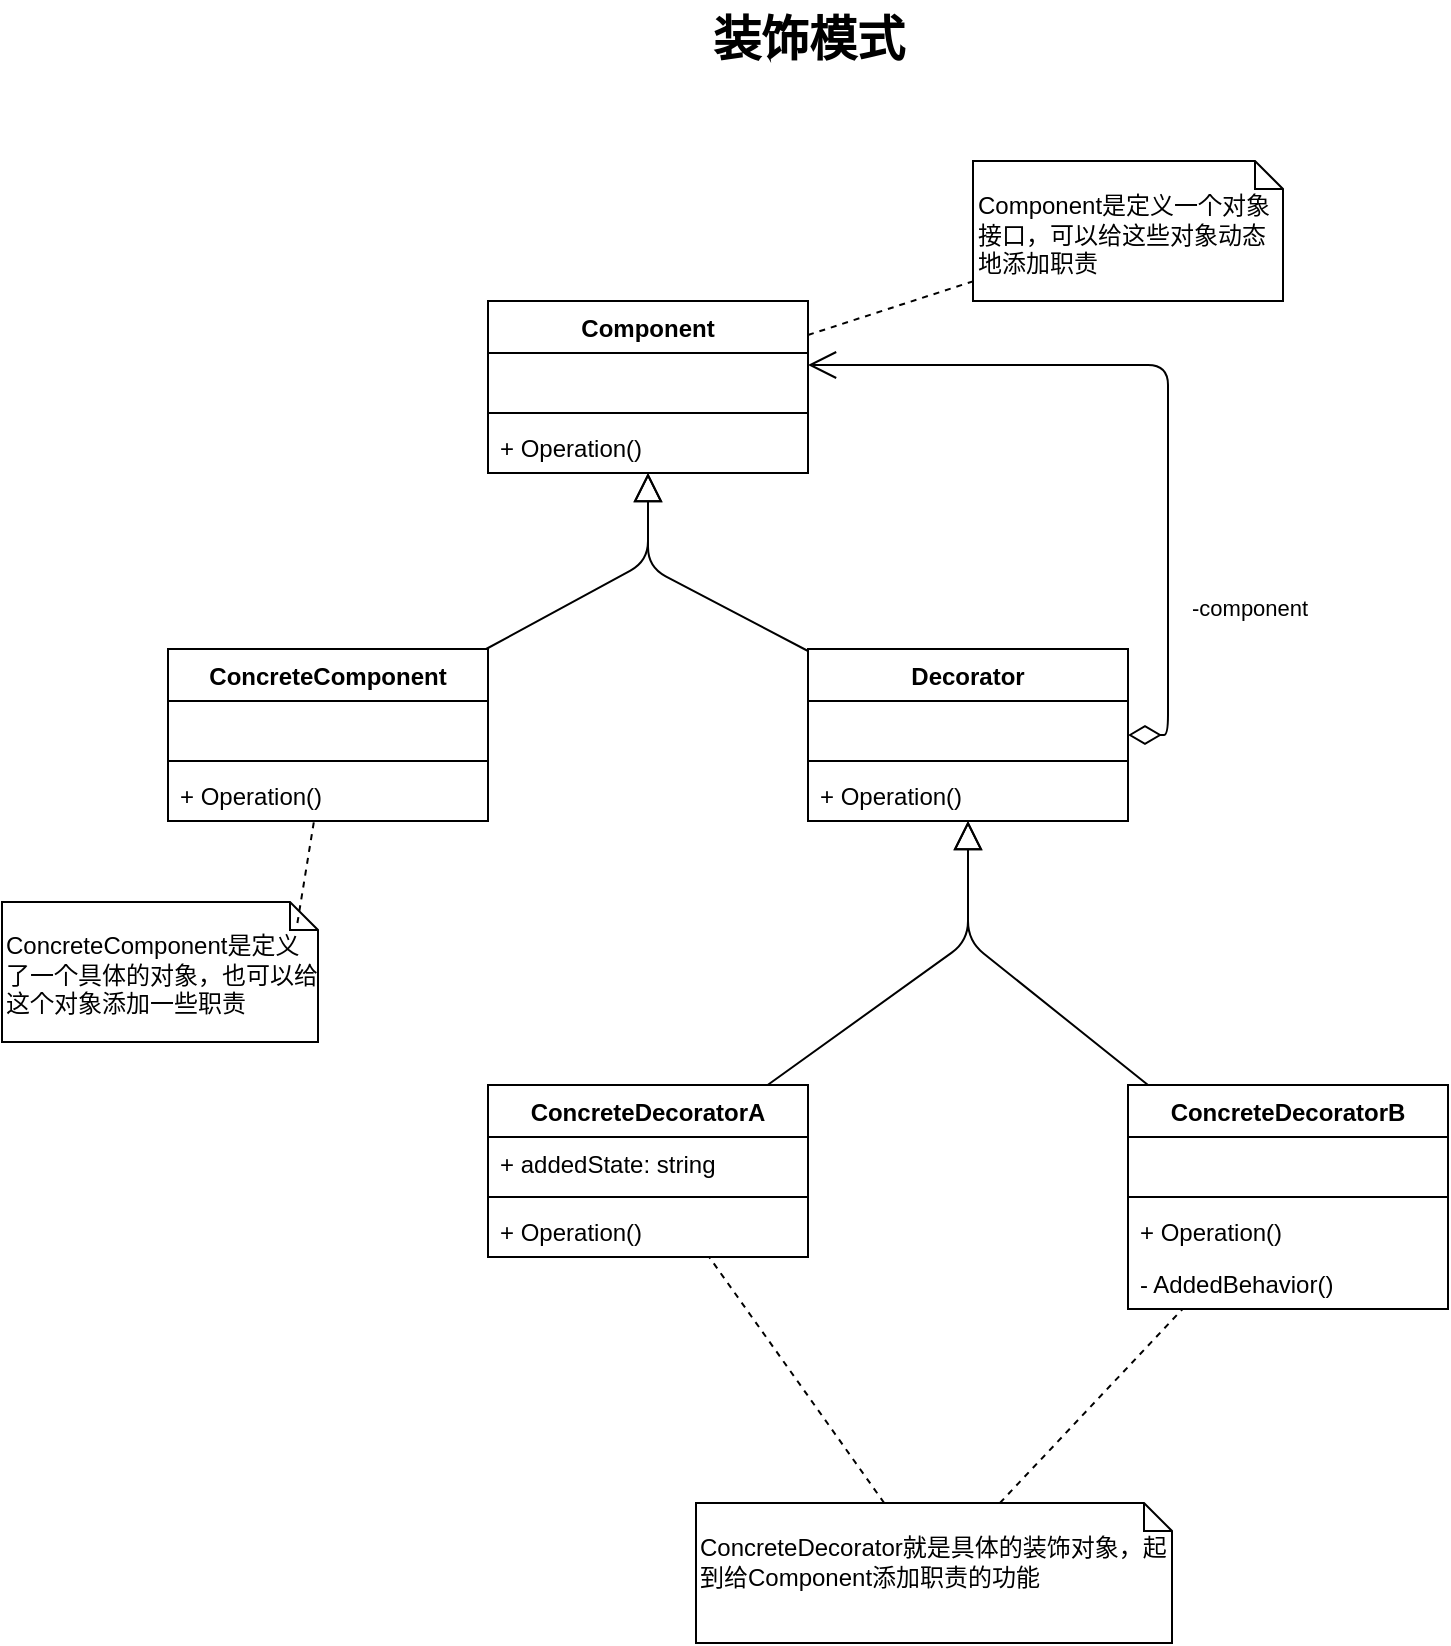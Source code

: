 <mxfile version="12.3.5" type="github" pages="1">
  <diagram id="3p9w9Ny4yj23CW0Ytpa5" name="第 1 页">
    <mxGraphModel dx="1340" dy="762" grid="0" gridSize="10" guides="1" tooltips="1" connect="1" arrows="1" fold="1" page="1" pageScale="1" pageWidth="827" pageHeight="1169" math="0" shadow="0">
      <root>
        <mxCell id="0"/>
        <mxCell id="1" parent="0"/>
        <mxCell id="3VBYJbqzoU_FGQFjVk4K-1" value="Component" style="swimlane;fontStyle=1;align=center;verticalAlign=top;childLayout=stackLayout;horizontal=1;startSize=26;horizontalStack=0;resizeParent=1;resizeParentMax=0;resizeLast=0;collapsible=1;marginBottom=0;" vertex="1" parent="1">
          <mxGeometry x="253" y="202.5" width="160" height="86" as="geometry"/>
        </mxCell>
        <mxCell id="3VBYJbqzoU_FGQFjVk4K-2" value=" " style="text;strokeColor=none;fillColor=none;align=left;verticalAlign=top;spacingLeft=4;spacingRight=4;overflow=hidden;rotatable=0;points=[[0,0.5],[1,0.5]];portConstraint=eastwest;" vertex="1" parent="3VBYJbqzoU_FGQFjVk4K-1">
          <mxGeometry y="26" width="160" height="26" as="geometry"/>
        </mxCell>
        <mxCell id="3VBYJbqzoU_FGQFjVk4K-3" value="" style="line;strokeWidth=1;fillColor=none;align=left;verticalAlign=middle;spacingTop=-1;spacingLeft=3;spacingRight=3;rotatable=0;labelPosition=right;points=[];portConstraint=eastwest;" vertex="1" parent="3VBYJbqzoU_FGQFjVk4K-1">
          <mxGeometry y="52" width="160" height="8" as="geometry"/>
        </mxCell>
        <mxCell id="3VBYJbqzoU_FGQFjVk4K-4" value="+ Operation()" style="text;strokeColor=none;fillColor=none;align=left;verticalAlign=top;spacingLeft=4;spacingRight=4;overflow=hidden;rotatable=0;points=[[0,0.5],[1,0.5]];portConstraint=eastwest;" vertex="1" parent="3VBYJbqzoU_FGQFjVk4K-1">
          <mxGeometry y="60" width="160" height="26" as="geometry"/>
        </mxCell>
        <mxCell id="3VBYJbqzoU_FGQFjVk4K-5" value="&lt;br&gt;Component是定义一个对象接口，可以给这些对象动态地添加职责" style="shape=note;whiteSpace=wrap;html=1;size=14;verticalAlign=top;align=left;spacingTop=-6;" vertex="1" parent="1">
          <mxGeometry x="495.5" y="132.5" width="155" height="70" as="geometry"/>
        </mxCell>
        <mxCell id="3VBYJbqzoU_FGQFjVk4K-6" value="" style="endArrow=none;dashed=1;html=1;" edge="1" parent="1" source="3VBYJbqzoU_FGQFjVk4K-1" target="3VBYJbqzoU_FGQFjVk4K-5">
          <mxGeometry width="50" height="50" relative="1" as="geometry">
            <mxPoint x="450" y="211.5" as="sourcePoint"/>
            <mxPoint x="500" y="161.5" as="targetPoint"/>
          </mxGeometry>
        </mxCell>
        <mxCell id="3VBYJbqzoU_FGQFjVk4K-7" value="ConcreteComponent" style="swimlane;fontStyle=1;align=center;verticalAlign=top;childLayout=stackLayout;horizontal=1;startSize=26;horizontalStack=0;resizeParent=1;resizeParentMax=0;resizeLast=0;collapsible=1;marginBottom=0;" vertex="1" parent="1">
          <mxGeometry x="93" y="376.5" width="160" height="86" as="geometry"/>
        </mxCell>
        <mxCell id="3VBYJbqzoU_FGQFjVk4K-8" value=" " style="text;strokeColor=none;fillColor=none;align=left;verticalAlign=top;spacingLeft=4;spacingRight=4;overflow=hidden;rotatable=0;points=[[0,0.5],[1,0.5]];portConstraint=eastwest;" vertex="1" parent="3VBYJbqzoU_FGQFjVk4K-7">
          <mxGeometry y="26" width="160" height="26" as="geometry"/>
        </mxCell>
        <mxCell id="3VBYJbqzoU_FGQFjVk4K-9" value="" style="line;strokeWidth=1;fillColor=none;align=left;verticalAlign=middle;spacingTop=-1;spacingLeft=3;spacingRight=3;rotatable=0;labelPosition=right;points=[];portConstraint=eastwest;" vertex="1" parent="3VBYJbqzoU_FGQFjVk4K-7">
          <mxGeometry y="52" width="160" height="8" as="geometry"/>
        </mxCell>
        <mxCell id="3VBYJbqzoU_FGQFjVk4K-10" value="+ Operation()" style="text;strokeColor=none;fillColor=none;align=left;verticalAlign=top;spacingLeft=4;spacingRight=4;overflow=hidden;rotatable=0;points=[[0,0.5],[1,0.5]];portConstraint=eastwest;" vertex="1" parent="3VBYJbqzoU_FGQFjVk4K-7">
          <mxGeometry y="60" width="160" height="26" as="geometry"/>
        </mxCell>
        <mxCell id="3VBYJbqzoU_FGQFjVk4K-11" value="Decorator" style="swimlane;fontStyle=1;align=center;verticalAlign=top;childLayout=stackLayout;horizontal=1;startSize=26;horizontalStack=0;resizeParent=1;resizeParentMax=0;resizeLast=0;collapsible=1;marginBottom=0;" vertex="1" parent="1">
          <mxGeometry x="413" y="376.5" width="160" height="86" as="geometry"/>
        </mxCell>
        <mxCell id="3VBYJbqzoU_FGQFjVk4K-12" value=" " style="text;strokeColor=none;fillColor=none;align=left;verticalAlign=top;spacingLeft=4;spacingRight=4;overflow=hidden;rotatable=0;points=[[0,0.5],[1,0.5]];portConstraint=eastwest;" vertex="1" parent="3VBYJbqzoU_FGQFjVk4K-11">
          <mxGeometry y="26" width="160" height="26" as="geometry"/>
        </mxCell>
        <mxCell id="3VBYJbqzoU_FGQFjVk4K-13" value="" style="line;strokeWidth=1;fillColor=none;align=left;verticalAlign=middle;spacingTop=-1;spacingLeft=3;spacingRight=3;rotatable=0;labelPosition=right;points=[];portConstraint=eastwest;" vertex="1" parent="3VBYJbqzoU_FGQFjVk4K-11">
          <mxGeometry y="52" width="160" height="8" as="geometry"/>
        </mxCell>
        <mxCell id="3VBYJbqzoU_FGQFjVk4K-14" value="+ Operation()" style="text;strokeColor=none;fillColor=none;align=left;verticalAlign=top;spacingLeft=4;spacingRight=4;overflow=hidden;rotatable=0;points=[[0,0.5],[1,0.5]];portConstraint=eastwest;" vertex="1" parent="3VBYJbqzoU_FGQFjVk4K-11">
          <mxGeometry y="60" width="160" height="26" as="geometry"/>
        </mxCell>
        <mxCell id="3VBYJbqzoU_FGQFjVk4K-15" value="-component" style="endArrow=open;html=1;endSize=12;startArrow=diamondThin;startSize=14;startFill=0;edgeStyle=orthogonalEdgeStyle;align=left;verticalAlign=bottom;" edge="1" parent="1" source="3VBYJbqzoU_FGQFjVk4K-11" target="3VBYJbqzoU_FGQFjVk4K-1">
          <mxGeometry x="-0.61" y="-10" relative="1" as="geometry">
            <mxPoint x="525" y="540.5" as="sourcePoint"/>
            <mxPoint x="685" y="540.5" as="targetPoint"/>
            <Array as="points">
              <mxPoint x="593" y="419.5"/>
              <mxPoint x="593" y="234.5"/>
            </Array>
            <mxPoint as="offset"/>
          </mxGeometry>
        </mxCell>
        <mxCell id="3VBYJbqzoU_FGQFjVk4K-18" value="" style="endArrow=block;endFill=0;endSize=12;html=1;" edge="1" parent="1" source="3VBYJbqzoU_FGQFjVk4K-7" target="3VBYJbqzoU_FGQFjVk4K-1">
          <mxGeometry width="160" relative="1" as="geometry">
            <mxPoint x="143" y="339.5" as="sourcePoint"/>
            <mxPoint x="303" y="339.5" as="targetPoint"/>
            <Array as="points">
              <mxPoint x="333" y="332.5"/>
            </Array>
          </mxGeometry>
        </mxCell>
        <mxCell id="3VBYJbqzoU_FGQFjVk4K-19" value="" style="endArrow=block;endFill=0;endSize=12;html=1;" edge="1" parent="1" source="3VBYJbqzoU_FGQFjVk4K-11" target="3VBYJbqzoU_FGQFjVk4K-1">
          <mxGeometry width="160" relative="1" as="geometry">
            <mxPoint x="262.08" y="386.5" as="sourcePoint"/>
            <mxPoint x="343" y="287.5" as="targetPoint"/>
            <Array as="points">
              <mxPoint x="333" y="335.5"/>
            </Array>
          </mxGeometry>
        </mxCell>
        <mxCell id="3VBYJbqzoU_FGQFjVk4K-20" value="ConcreteDecoratorA" style="swimlane;fontStyle=1;align=center;verticalAlign=top;childLayout=stackLayout;horizontal=1;startSize=26;horizontalStack=0;resizeParent=1;resizeParentMax=0;resizeLast=0;collapsible=1;marginBottom=0;" vertex="1" parent="1">
          <mxGeometry x="253" y="594.5" width="160" height="86" as="geometry"/>
        </mxCell>
        <mxCell id="3VBYJbqzoU_FGQFjVk4K-21" value="+ addedState: string" style="text;strokeColor=none;fillColor=none;align=left;verticalAlign=top;spacingLeft=4;spacingRight=4;overflow=hidden;rotatable=0;points=[[0,0.5],[1,0.5]];portConstraint=eastwest;" vertex="1" parent="3VBYJbqzoU_FGQFjVk4K-20">
          <mxGeometry y="26" width="160" height="26" as="geometry"/>
        </mxCell>
        <mxCell id="3VBYJbqzoU_FGQFjVk4K-22" value="" style="line;strokeWidth=1;fillColor=none;align=left;verticalAlign=middle;spacingTop=-1;spacingLeft=3;spacingRight=3;rotatable=0;labelPosition=right;points=[];portConstraint=eastwest;" vertex="1" parent="3VBYJbqzoU_FGQFjVk4K-20">
          <mxGeometry y="52" width="160" height="8" as="geometry"/>
        </mxCell>
        <mxCell id="3VBYJbqzoU_FGQFjVk4K-23" value="+ Operation()" style="text;strokeColor=none;fillColor=none;align=left;verticalAlign=top;spacingLeft=4;spacingRight=4;overflow=hidden;rotatable=0;points=[[0,0.5],[1,0.5]];portConstraint=eastwest;" vertex="1" parent="3VBYJbqzoU_FGQFjVk4K-20">
          <mxGeometry y="60" width="160" height="26" as="geometry"/>
        </mxCell>
        <mxCell id="3VBYJbqzoU_FGQFjVk4K-24" value="&lt;br&gt;ConcreteComponent是定义了一个具体的对象，也可以给这个对象添加一些职责" style="shape=note;whiteSpace=wrap;html=1;size=14;verticalAlign=top;align=left;spacingTop=-6;" vertex="1" parent="1">
          <mxGeometry x="10" y="503" width="158" height="70" as="geometry"/>
        </mxCell>
        <mxCell id="3VBYJbqzoU_FGQFjVk4K-25" value="" style="endArrow=none;dashed=1;html=1;" edge="1" parent="1" target="3VBYJbqzoU_FGQFjVk4K-7">
          <mxGeometry width="50" height="50" relative="1" as="geometry">
            <mxPoint x="157.698" y="513.5" as="sourcePoint"/>
            <mxPoint x="199" y="421.5" as="targetPoint"/>
          </mxGeometry>
        </mxCell>
        <mxCell id="3VBYJbqzoU_FGQFjVk4K-30" value="ConcreteDecoratorB" style="swimlane;fontStyle=1;align=center;verticalAlign=top;childLayout=stackLayout;horizontal=1;startSize=26;horizontalStack=0;resizeParent=1;resizeParentMax=0;resizeLast=0;collapsible=1;marginBottom=0;" vertex="1" parent="1">
          <mxGeometry x="573" y="594.5" width="160" height="112" as="geometry"/>
        </mxCell>
        <mxCell id="3VBYJbqzoU_FGQFjVk4K-31" value=" " style="text;strokeColor=none;fillColor=none;align=left;verticalAlign=top;spacingLeft=4;spacingRight=4;overflow=hidden;rotatable=0;points=[[0,0.5],[1,0.5]];portConstraint=eastwest;" vertex="1" parent="3VBYJbqzoU_FGQFjVk4K-30">
          <mxGeometry y="26" width="160" height="26" as="geometry"/>
        </mxCell>
        <mxCell id="3VBYJbqzoU_FGQFjVk4K-32" value="" style="line;strokeWidth=1;fillColor=none;align=left;verticalAlign=middle;spacingTop=-1;spacingLeft=3;spacingRight=3;rotatable=0;labelPosition=right;points=[];portConstraint=eastwest;" vertex="1" parent="3VBYJbqzoU_FGQFjVk4K-30">
          <mxGeometry y="52" width="160" height="8" as="geometry"/>
        </mxCell>
        <mxCell id="3VBYJbqzoU_FGQFjVk4K-33" value="+ Operation()" style="text;strokeColor=none;fillColor=none;align=left;verticalAlign=top;spacingLeft=4;spacingRight=4;overflow=hidden;rotatable=0;points=[[0,0.5],[1,0.5]];portConstraint=eastwest;" vertex="1" parent="3VBYJbqzoU_FGQFjVk4K-30">
          <mxGeometry y="60" width="160" height="26" as="geometry"/>
        </mxCell>
        <mxCell id="3VBYJbqzoU_FGQFjVk4K-35" value="- AddedBehavior()" style="text;strokeColor=none;fillColor=none;align=left;verticalAlign=top;spacingLeft=4;spacingRight=4;overflow=hidden;rotatable=0;points=[[0,0.5],[1,0.5]];portConstraint=eastwest;" vertex="1" parent="3VBYJbqzoU_FGQFjVk4K-30">
          <mxGeometry y="86" width="160" height="26" as="geometry"/>
        </mxCell>
        <mxCell id="3VBYJbqzoU_FGQFjVk4K-36" value="" style="endArrow=block;endFill=0;endSize=12;html=1;" edge="1" parent="1" source="3VBYJbqzoU_FGQFjVk4K-20" target="3VBYJbqzoU_FGQFjVk4K-11">
          <mxGeometry width="160" relative="1" as="geometry">
            <mxPoint x="326" y="569.5" as="sourcePoint"/>
            <mxPoint x="486" y="569.5" as="targetPoint"/>
            <Array as="points">
              <mxPoint x="493" y="522.5"/>
            </Array>
          </mxGeometry>
        </mxCell>
        <mxCell id="3VBYJbqzoU_FGQFjVk4K-37" value="" style="endArrow=block;endFill=0;endSize=12;html=1;" edge="1" parent="1" source="3VBYJbqzoU_FGQFjVk4K-30" target="3VBYJbqzoU_FGQFjVk4K-11">
          <mxGeometry width="160" relative="1" as="geometry">
            <mxPoint x="374.56" y="604.5" as="sourcePoint"/>
            <mxPoint x="471.44" y="472.5" as="targetPoint"/>
            <Array as="points">
              <mxPoint x="493" y="522.5"/>
            </Array>
          </mxGeometry>
        </mxCell>
        <mxCell id="3VBYJbqzoU_FGQFjVk4K-38" value="&lt;br&gt;ConcreteDecorator就是具体的装饰对象，起到给Component添加职责的功能" style="shape=note;whiteSpace=wrap;html=1;size=14;verticalAlign=top;align=left;spacingTop=-6;" vertex="1" parent="1">
          <mxGeometry x="357" y="803.5" width="238" height="70" as="geometry"/>
        </mxCell>
        <mxCell id="3VBYJbqzoU_FGQFjVk4K-39" value="" style="endArrow=none;dashed=1;html=1;" edge="1" parent="1" source="3VBYJbqzoU_FGQFjVk4K-38" target="3VBYJbqzoU_FGQFjVk4K-20">
          <mxGeometry width="50" height="50" relative="1" as="geometry">
            <mxPoint x="182" y="787.5" as="sourcePoint"/>
            <mxPoint x="232" y="737.5" as="targetPoint"/>
          </mxGeometry>
        </mxCell>
        <mxCell id="3VBYJbqzoU_FGQFjVk4K-40" value="" style="endArrow=none;dashed=1;html=1;" edge="1" parent="1" source="3VBYJbqzoU_FGQFjVk4K-38" target="3VBYJbqzoU_FGQFjVk4K-30">
          <mxGeometry width="50" height="50" relative="1" as="geometry">
            <mxPoint x="461.1" y="813.5" as="sourcePoint"/>
            <mxPoint x="373.592" y="690.5" as="targetPoint"/>
          </mxGeometry>
        </mxCell>
        <mxCell id="3VBYJbqzoU_FGQFjVk4K-41" value="装饰模式" style="text;strokeColor=none;fillColor=none;html=1;fontSize=24;fontStyle=1;verticalAlign=middle;align=center;" vertex="1" parent="1">
          <mxGeometry x="363" y="52" width="100" height="40" as="geometry"/>
        </mxCell>
      </root>
    </mxGraphModel>
  </diagram>
</mxfile>
